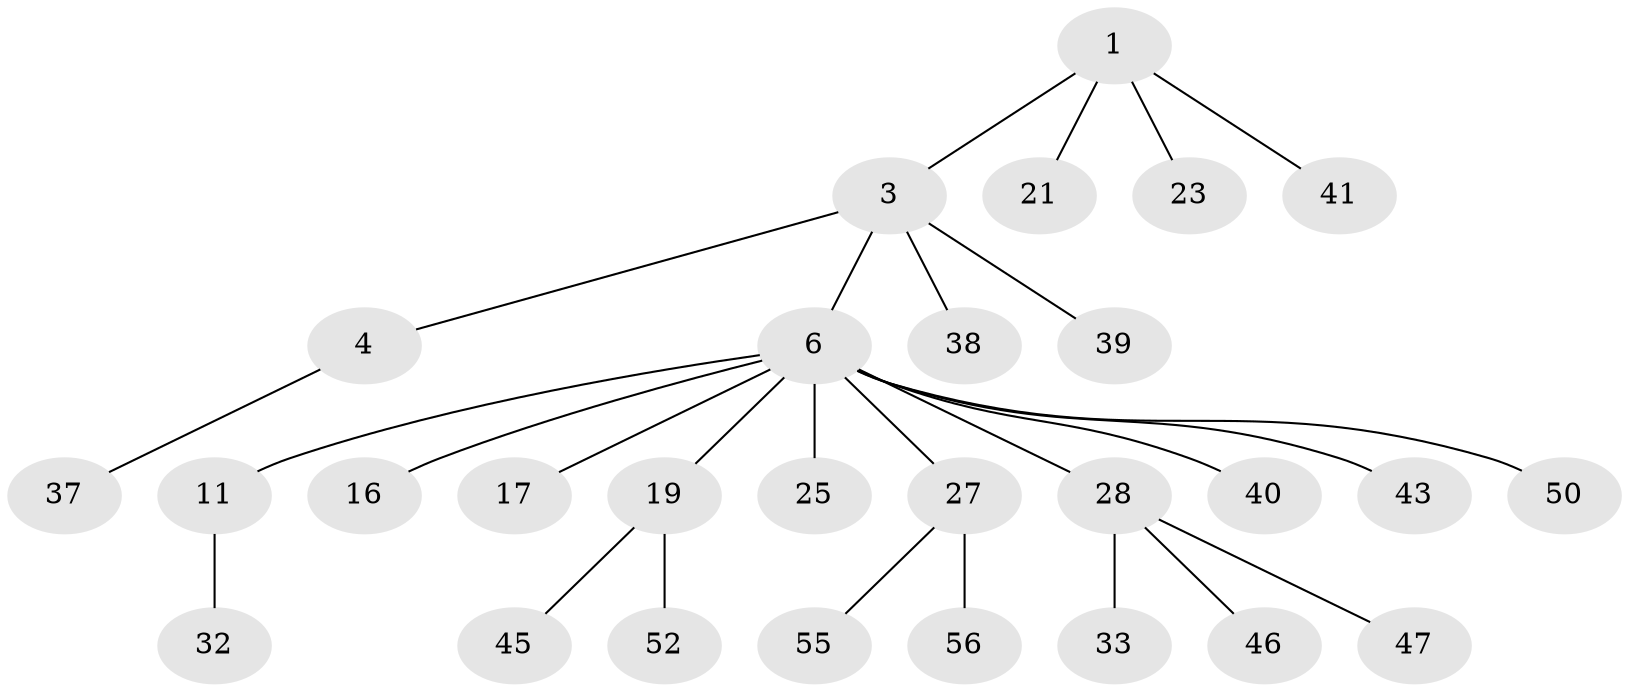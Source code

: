 // original degree distribution, {5: 0.03508771929824561, 2: 0.22807017543859648, 4: 0.03508771929824561, 3: 0.14035087719298245, 7: 0.03508771929824561, 1: 0.5263157894736842}
// Generated by graph-tools (version 1.1) at 2025/15/03/09/25 04:15:26]
// undirected, 28 vertices, 27 edges
graph export_dot {
graph [start="1"]
  node [color=gray90,style=filled];
  1 [super="+2+12+35+5"];
  3 [super="+8"];
  4 [super="+26+36"];
  6 [super="+7+9+24"];
  11 [super="+15"];
  16;
  17 [super="+29+18"];
  19 [super="+31"];
  21;
  23 [super="+49"];
  25;
  27 [super="+34"];
  28 [super="+30"];
  32;
  33;
  37;
  38;
  39;
  40;
  41;
  43;
  45;
  46;
  47;
  50 [super="+54+51"];
  52 [super="+57"];
  55;
  56;
  1 -- 3;
  1 -- 23;
  1 -- 41;
  1 -- 21;
  3 -- 4;
  3 -- 6;
  3 -- 39;
  3 -- 38;
  4 -- 37;
  6 -- 25;
  6 -- 40;
  6 -- 50;
  6 -- 16;
  6 -- 17;
  6 -- 27;
  6 -- 11;
  6 -- 28;
  6 -- 19;
  6 -- 43;
  11 -- 32;
  19 -- 52;
  19 -- 45;
  27 -- 56;
  27 -- 55;
  28 -- 46;
  28 -- 47;
  28 -- 33;
}

